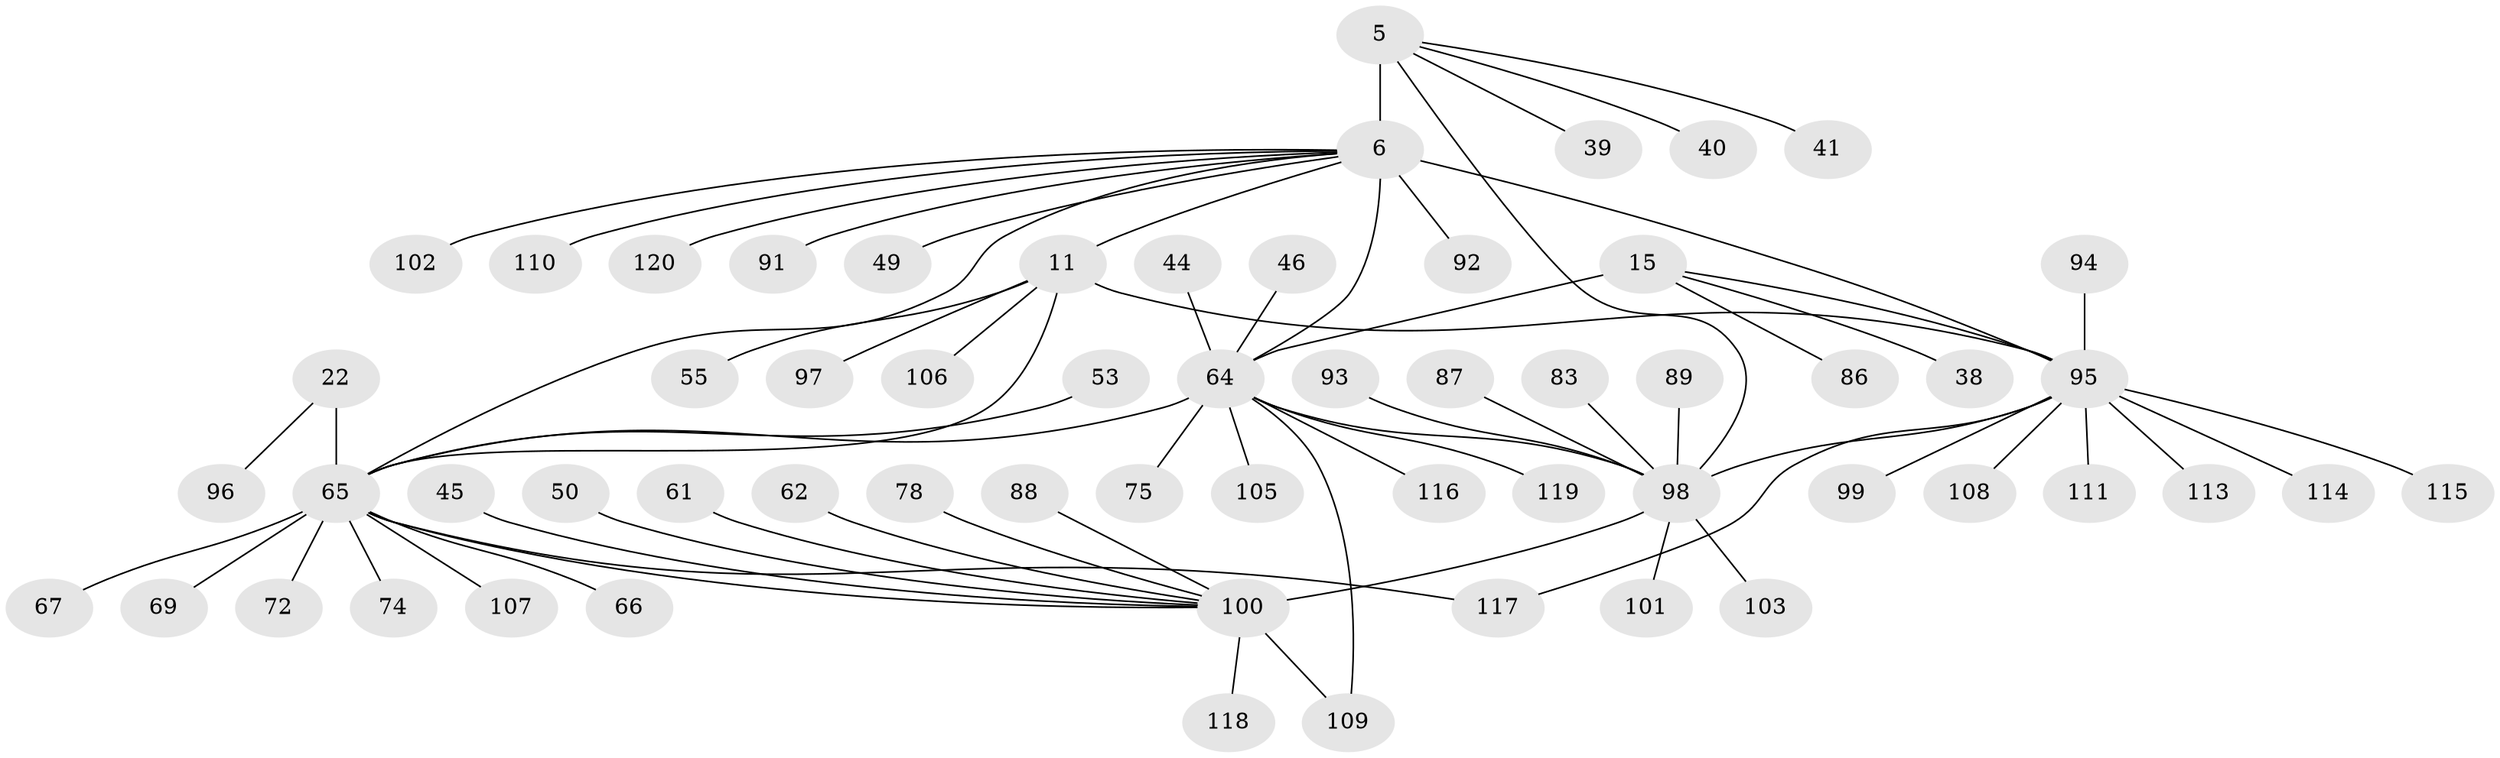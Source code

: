 // original degree distribution, {9: 0.06666666666666667, 5: 0.016666666666666666, 7: 0.05, 8: 0.041666666666666664, 11: 0.025, 10: 0.03333333333333333, 6: 0.016666666666666666, 2: 0.14166666666666666, 3: 0.025, 1: 0.5833333333333334}
// Generated by graph-tools (version 1.1) at 2025/54/03/09/25 04:54:18]
// undirected, 60 vertices, 68 edges
graph export_dot {
graph [start="1"]
  node [color=gray90,style=filled];
  5 [super="+3+2"];
  6 [super="+4"];
  11 [super="+8"];
  15 [super="+13"];
  22 [super="+20"];
  38;
  39;
  40;
  41;
  44;
  45;
  46;
  49;
  50;
  53;
  55;
  61;
  62;
  64 [super="+18+36+42"];
  65 [super="+43"];
  66 [super="+54"];
  67;
  69;
  72;
  74;
  75;
  78;
  83;
  86;
  87 [super="+57"];
  88;
  89;
  91 [super="+79"];
  92;
  93;
  94;
  95 [super="+84+58+59+76+81+90"];
  96;
  97;
  98 [super="+80+77+82"];
  99;
  100 [super="+30"];
  101;
  102 [super="+85"];
  103;
  105 [super="+68"];
  106;
  107;
  108 [super="+71"];
  109 [super="+104"];
  110;
  111;
  113;
  114;
  115;
  116;
  117 [super="+112"];
  118;
  119;
  120 [super="+63"];
  5 -- 6 [weight=9];
  5 -- 39;
  5 -- 40;
  5 -- 41;
  5 -- 98;
  6 -- 11;
  6 -- 110;
  6 -- 92;
  6 -- 49;
  6 -- 95 [weight=2];
  6 -- 120;
  6 -- 91;
  6 -- 102;
  6 -- 64;
  6 -- 65;
  11 -- 97;
  11 -- 106;
  11 -- 55;
  11 -- 95 [weight=8];
  11 -- 65;
  15 -- 38;
  15 -- 86;
  15 -- 95;
  15 -- 64 [weight=8];
  22 -- 96;
  22 -- 65 [weight=8];
  44 -- 64;
  45 -- 100;
  46 -- 64;
  50 -- 100;
  53 -- 65;
  61 -- 100;
  62 -- 100;
  64 -- 105;
  64 -- 75;
  64 -- 109;
  64 -- 116;
  64 -- 119;
  64 -- 98;
  64 -- 65 [weight=2];
  65 -- 66;
  65 -- 67;
  65 -- 100 [weight=2];
  65 -- 69;
  65 -- 72;
  65 -- 74;
  65 -- 107;
  65 -- 117;
  78 -- 100;
  83 -- 98;
  87 -- 98;
  88 -- 100;
  89 -- 98;
  93 -- 98;
  94 -- 95;
  95 -- 99;
  95 -- 108;
  95 -- 111;
  95 -- 113;
  95 -- 114;
  95 -- 115;
  95 -- 117;
  95 -- 98;
  98 -- 100 [weight=8];
  98 -- 101;
  98 -- 103;
  100 -- 109;
  100 -- 118;
}
